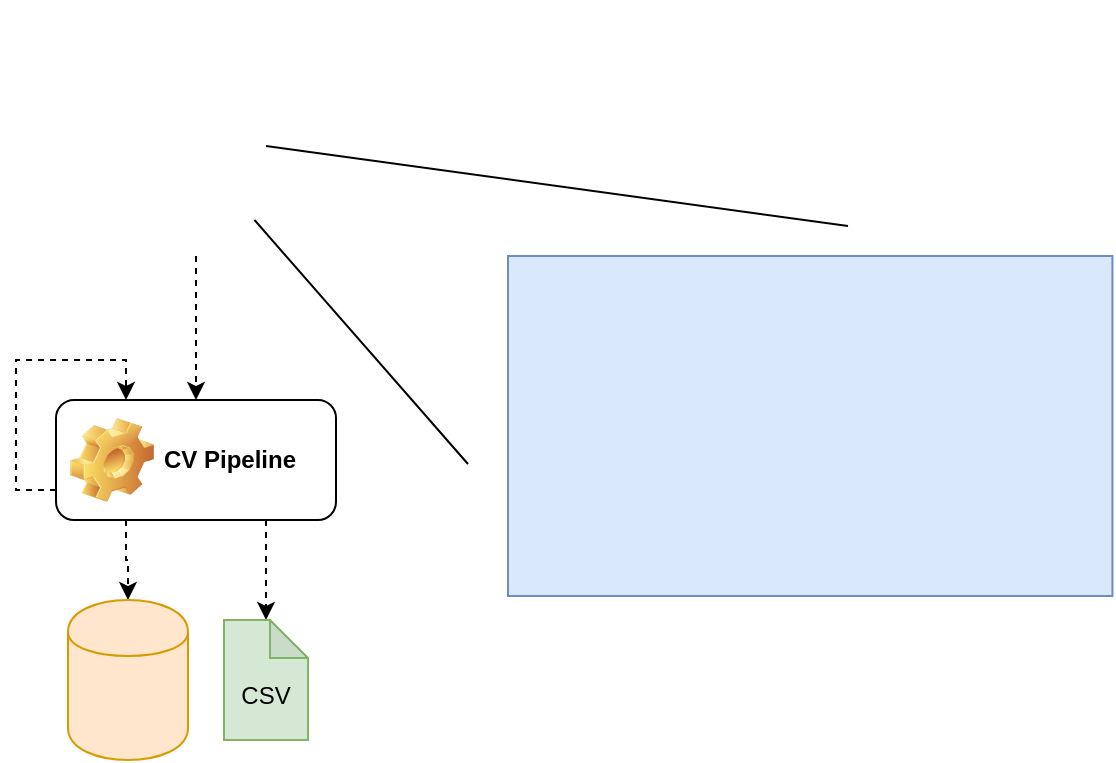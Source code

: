 <mxfile version="12.7.0" type="device"><diagram id="W2zvZvNVYHWmy-3_Jpfg" name="Page-1"><mxGraphModel dx="913" dy="608" grid="1" gridSize="10" guides="1" tooltips="1" connect="1" arrows="1" fold="1" page="1" pageScale="1" pageWidth="827" pageHeight="1169" math="0" shadow="0"><root><mxCell id="0"/><mxCell id="1" parent="0"/><mxCell id="Pt_FDuS7WVWBxxWVR3dC-8" style="edgeStyle=orthogonalEdgeStyle;rounded=0;orthogonalLoop=1;jettySize=auto;html=1;exitX=0.5;exitY=1;exitDx=0;exitDy=0;entryX=0.5;entryY=0;entryDx=0;entryDy=0;dashed=1;" edge="1" parent="1" source="Pt_FDuS7WVWBxxWVR3dC-1" target="Pt_FDuS7WVWBxxWVR3dC-7"><mxGeometry relative="1" as="geometry"/></mxCell><mxCell id="Pt_FDuS7WVWBxxWVR3dC-1" value="" style="shape=image;html=1;verticalAlign=top;verticalLabelPosition=bottom;labelBackgroundColor=#ffffff;imageAspect=0;aspect=fixed;image=https://cdn1.iconfinder.com/data/icons/science-technology-outline/91/Science__Technology_28-128.png" vertex="1" parent="1"><mxGeometry x="140" y="20" width="128" height="128" as="geometry"/></mxCell><mxCell id="Pt_FDuS7WVWBxxWVR3dC-3" value="" style="rounded=0;whiteSpace=wrap;html=1;fillColor=#dae8fc;strokeColor=#6c8ebf;aspect=fixed;" vertex="1" parent="1"><mxGeometry x="360" y="148" width="302.22" height="170" as="geometry"/></mxCell><mxCell id="Pt_FDuS7WVWBxxWVR3dC-4" value="" style="endArrow=none;html=1;" edge="1" parent="1"><mxGeometry width="50" height="50" relative="1" as="geometry"><mxPoint x="233.237" y="130" as="sourcePoint"/><mxPoint x="340" y="252" as="targetPoint"/></mxGeometry></mxCell><mxCell id="Pt_FDuS7WVWBxxWVR3dC-5" value="" style="endArrow=none;html=1;exitX=1.008;exitY=0.555;exitDx=0;exitDy=0;exitPerimeter=0;" edge="1" parent="1"><mxGeometry width="50" height="50" relative="1" as="geometry"><mxPoint x="239.024" y="93.04" as="sourcePoint"/><mxPoint x="530" y="133" as="targetPoint"/></mxGeometry></mxCell><mxCell id="Pt_FDuS7WVWBxxWVR3dC-11" style="edgeStyle=orthogonalEdgeStyle;rounded=0;orthogonalLoop=1;jettySize=auto;html=1;exitX=0.75;exitY=1;exitDx=0;exitDy=0;entryX=0.5;entryY=0;entryDx=0;entryDy=0;dashed=1;entryPerimeter=0;" edge="1" parent="1" source="Pt_FDuS7WVWBxxWVR3dC-7" target="Pt_FDuS7WVWBxxWVR3dC-15"><mxGeometry relative="1" as="geometry"><mxPoint x="239" y="325" as="targetPoint"/></mxGeometry></mxCell><mxCell id="Pt_FDuS7WVWBxxWVR3dC-12" style="edgeStyle=orthogonalEdgeStyle;rounded=0;orthogonalLoop=1;jettySize=auto;html=1;exitX=0.25;exitY=1;exitDx=0;exitDy=0;entryX=0.5;entryY=0;entryDx=0;entryDy=0;dashed=1;" edge="1" parent="1" source="Pt_FDuS7WVWBxxWVR3dC-7" target="Pt_FDuS7WVWBxxWVR3dC-9"><mxGeometry relative="1" as="geometry"/></mxCell><mxCell id="Pt_FDuS7WVWBxxWVR3dC-7" value="CV Pipeline" style="label;whiteSpace=wrap;html=1;image=img/clipart/Gear_128x128.png" vertex="1" parent="1"><mxGeometry x="134" y="220" width="140" height="60" as="geometry"/></mxCell><mxCell id="Pt_FDuS7WVWBxxWVR3dC-9" value="" style="shape=cylinder;whiteSpace=wrap;html=1;boundedLbl=1;backgroundOutline=1;fillColor=#ffe6cc;strokeColor=#d79b00;" vertex="1" parent="1"><mxGeometry x="140" y="320" width="60" height="80" as="geometry"/></mxCell><mxCell id="Pt_FDuS7WVWBxxWVR3dC-14" style="edgeStyle=orthogonalEdgeStyle;rounded=0;orthogonalLoop=1;jettySize=auto;html=1;exitX=0;exitY=0.75;exitDx=0;exitDy=0;entryX=0.25;entryY=0;entryDx=0;entryDy=0;dashed=1;" edge="1" parent="1" source="Pt_FDuS7WVWBxxWVR3dC-7" target="Pt_FDuS7WVWBxxWVR3dC-7"><mxGeometry relative="1" as="geometry"><Array as="points"><mxPoint x="114" y="265"/><mxPoint x="114" y="200"/><mxPoint x="169" y="200"/></Array></mxGeometry></mxCell><mxCell id="Pt_FDuS7WVWBxxWVR3dC-15" value="&lt;div&gt;&lt;br&gt;&lt;/div&gt;&lt;div&gt;CSV&lt;/div&gt;" style="shape=note;whiteSpace=wrap;html=1;backgroundOutline=1;darkOpacity=0.05;fillColor=#d5e8d4;strokeColor=#82b366;size=19;" vertex="1" parent="1"><mxGeometry x="218" y="330" width="42" height="60" as="geometry"/></mxCell></root></mxGraphModel></diagram></mxfile>